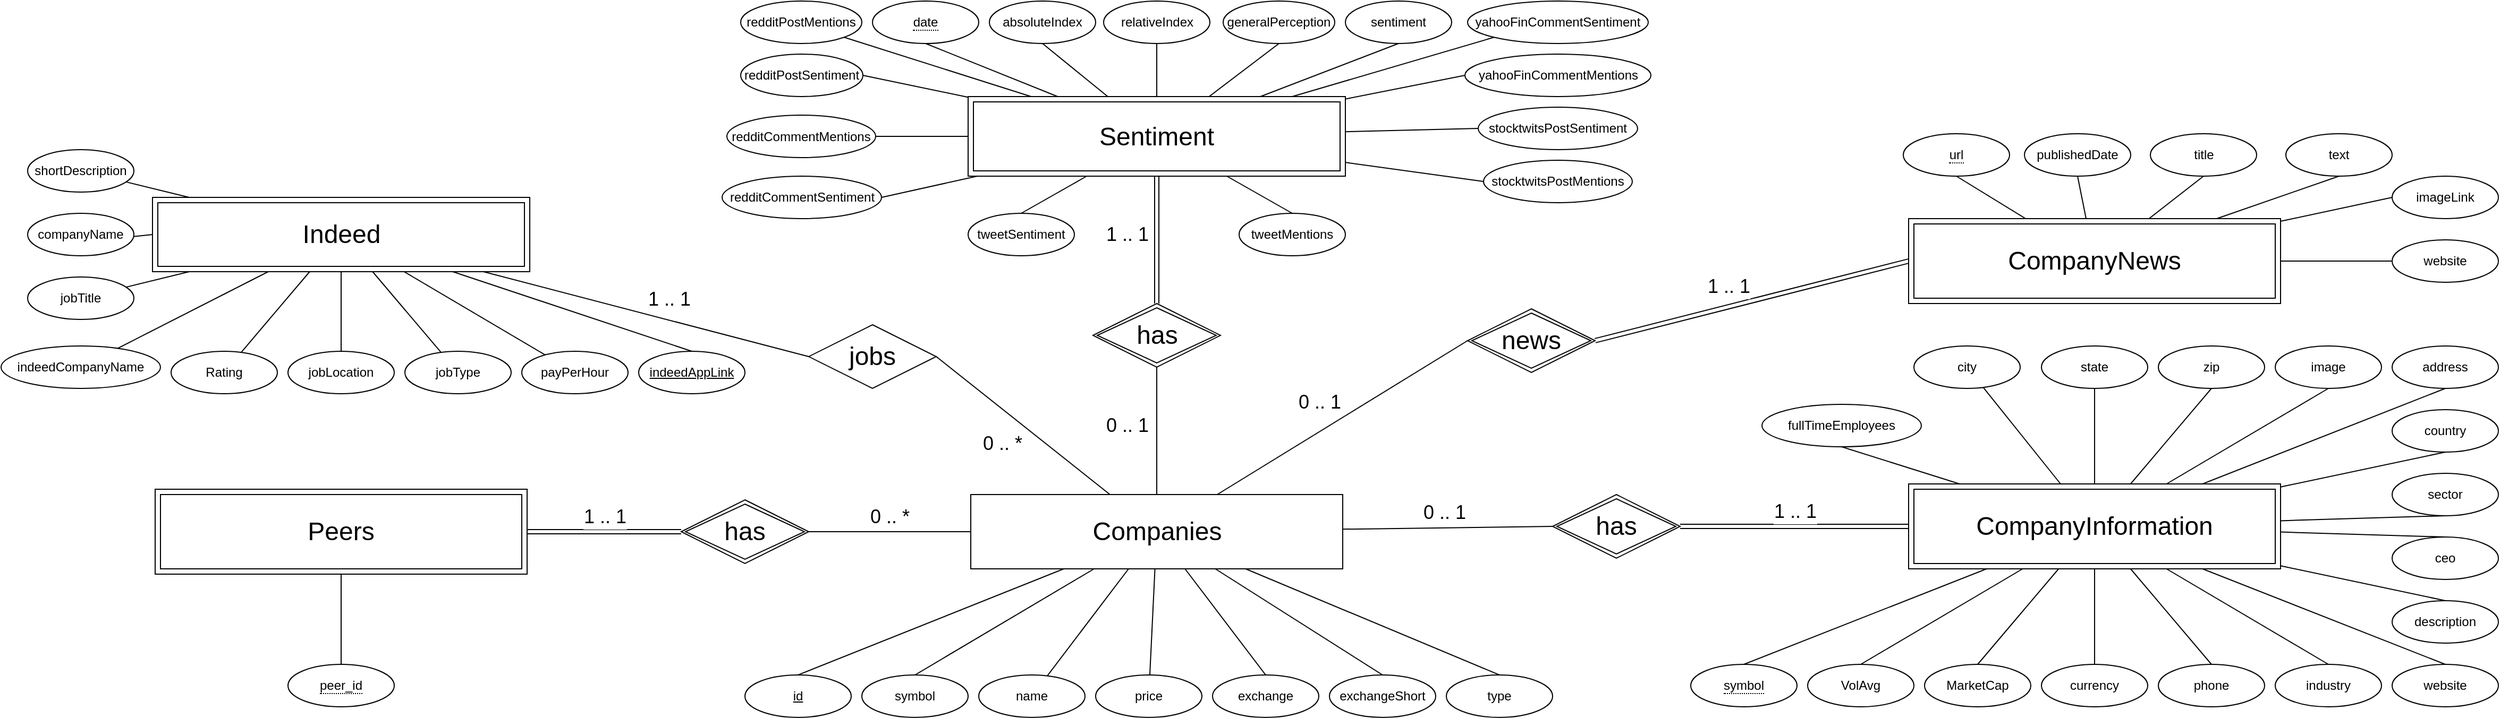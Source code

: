 <mxfile version="15.6.2" type="device"><diagram id="pRfcOUij-43gCYRax0_7" name="Page-1"><mxGraphModel dx="2262" dy="2122" grid="1" gridSize="10" guides="1" tooltips="1" connect="1" arrows="1" fold="1" page="1" pageScale="1" pageWidth="850" pageHeight="1100" math="0" shadow="0"><root><mxCell id="0"/><mxCell id="1" parent="0"/><mxCell id="PTy9MguyPacrpsr4YdxU-9" style="edgeStyle=orthogonalEdgeStyle;rounded=0;orthogonalLoop=1;jettySize=auto;html=1;curved=1;entryX=0.5;entryY=1;entryDx=0;entryDy=0;" parent="1" source="PTy9MguyPacrpsr4YdxU-8" edge="1"><mxGeometry relative="1" as="geometry"><mxPoint x="205" y="520" as="targetPoint"/><Array as="points"><mxPoint x="645" y="630"/><mxPoint x="205" y="630"/></Array></mxGeometry></mxCell><mxCell id="mzsOiMqOhznpGgapLVNb-12" style="edgeStyle=none;rounded=0;orthogonalLoop=1;jettySize=auto;html=1;entryX=0.5;entryY=0;entryDx=0;entryDy=0;endArrow=none;endFill=0;" edge="1" parent="1" source="mzsOiMqOhznpGgapLVNb-1" target="mzsOiMqOhznpGgapLVNb-4"><mxGeometry relative="1" as="geometry"/></mxCell><mxCell id="mzsOiMqOhznpGgapLVNb-13" style="edgeStyle=none;rounded=0;orthogonalLoop=1;jettySize=auto;html=1;endArrow=none;endFill=0;" edge="1" parent="1" source="mzsOiMqOhznpGgapLVNb-1" target="mzsOiMqOhznpGgapLVNb-5"><mxGeometry relative="1" as="geometry"/></mxCell><mxCell id="mzsOiMqOhznpGgapLVNb-14" style="edgeStyle=none;rounded=0;orthogonalLoop=1;jettySize=auto;html=1;entryX=0.5;entryY=0;entryDx=0;entryDy=0;endArrow=none;endFill=0;" edge="1" parent="1" source="mzsOiMqOhznpGgapLVNb-1" target="mzsOiMqOhznpGgapLVNb-7"><mxGeometry relative="1" as="geometry"/></mxCell><mxCell id="mzsOiMqOhznpGgapLVNb-15" style="edgeStyle=none;rounded=0;orthogonalLoop=1;jettySize=auto;html=1;endArrow=none;endFill=0;" edge="1" parent="1" source="mzsOiMqOhznpGgapLVNb-1" target="mzsOiMqOhznpGgapLVNb-6"><mxGeometry relative="1" as="geometry"/></mxCell><mxCell id="mzsOiMqOhznpGgapLVNb-16" style="edgeStyle=none;rounded=0;orthogonalLoop=1;jettySize=auto;html=1;entryX=0.5;entryY=0;entryDx=0;entryDy=0;endArrow=none;endFill=0;" edge="1" parent="1" source="mzsOiMqOhznpGgapLVNb-1" target="mzsOiMqOhznpGgapLVNb-9"><mxGeometry relative="1" as="geometry"/></mxCell><mxCell id="mzsOiMqOhznpGgapLVNb-17" style="edgeStyle=none;rounded=0;orthogonalLoop=1;jettySize=auto;html=1;entryX=0.5;entryY=0;entryDx=0;entryDy=0;endArrow=none;endFill=0;" edge="1" parent="1" source="mzsOiMqOhznpGgapLVNb-1" target="mzsOiMqOhznpGgapLVNb-10"><mxGeometry relative="1" as="geometry"/></mxCell><mxCell id="mzsOiMqOhznpGgapLVNb-61" style="edgeStyle=none;rounded=0;orthogonalLoop=1;jettySize=auto;html=1;entryX=0;entryY=0.5;entryDx=0;entryDy=0;fontSize=24;endArrow=none;endFill=0;" edge="1" parent="1" source="mzsOiMqOhznpGgapLVNb-1" target="mzsOiMqOhznpGgapLVNb-60"><mxGeometry relative="1" as="geometry"/></mxCell><mxCell id="mzsOiMqOhznpGgapLVNb-250" value="0 .. 1" style="edgeLabel;html=1;align=center;verticalAlign=bottom;resizable=0;points=[];fontSize=18;labelPosition=center;verticalLabelPosition=top;" vertex="1" connectable="0" parent="mzsOiMqOhznpGgapLVNb-61"><mxGeometry x="-0.033" y="1" relative="1" as="geometry"><mxPoint as="offset"/></mxGeometry></mxCell><mxCell id="mzsOiMqOhznpGgapLVNb-63" style="edgeStyle=none;rounded=0;orthogonalLoop=1;jettySize=auto;html=1;entryX=0.5;entryY=0;entryDx=0;entryDy=0;fontSize=24;endArrow=none;endFill=0;" edge="1" parent="1" source="mzsOiMqOhznpGgapLVNb-1" target="mzsOiMqOhznpGgapLVNb-3"><mxGeometry relative="1" as="geometry"/></mxCell><mxCell id="mzsOiMqOhznpGgapLVNb-72" value="0 .. *" style="edgeStyle=none;rounded=0;orthogonalLoop=1;jettySize=auto;html=1;entryX=1;entryY=0.5;entryDx=0;entryDy=0;fontSize=18;endArrow=none;endFill=0;labelPosition=center;verticalLabelPosition=top;align=center;verticalAlign=bottom;" edge="1" parent="1" source="mzsOiMqOhznpGgapLVNb-1" target="mzsOiMqOhznpGgapLVNb-71"><mxGeometry relative="1" as="geometry"/></mxCell><mxCell id="mzsOiMqOhznpGgapLVNb-125" value="0 .. 1" style="edgeStyle=none;rounded=0;orthogonalLoop=1;jettySize=auto;html=1;entryX=0;entryY=0.5;entryDx=0;entryDy=0;fontSize=18;endArrow=none;endFill=0;labelPosition=left;verticalLabelPosition=top;align=right;verticalAlign=bottom;" edge="1" parent="1" source="mzsOiMqOhznpGgapLVNb-1" target="mzsOiMqOhznpGgapLVNb-124"><mxGeometry relative="1" as="geometry"/></mxCell><mxCell id="mzsOiMqOhznpGgapLVNb-239" value="0 .. 1" style="edgeStyle=none;rounded=0;orthogonalLoop=1;jettySize=auto;html=1;entryX=0.5;entryY=1;entryDx=0;entryDy=0;fontSize=18;endArrow=none;endFill=0;labelPosition=left;verticalLabelPosition=middle;align=right;verticalAlign=middle;" edge="1" parent="1" source="mzsOiMqOhznpGgapLVNb-1" target="mzsOiMqOhznpGgapLVNb-238"><mxGeometry x="0.083" y="8" relative="1" as="geometry"><mxPoint x="1" as="offset"/></mxGeometry></mxCell><mxCell id="mzsOiMqOhznpGgapLVNb-245" value="&lt;font style=&quot;font-size: 18px&quot;&gt;0 .. *&lt;/font&gt;" style="edgeStyle=none;rounded=0;orthogonalLoop=1;jettySize=auto;html=1;entryX=1;entryY=0.5;entryDx=0;entryDy=0;fontSize=18;endArrow=none;endFill=0;labelPosition=left;verticalLabelPosition=bottom;align=right;verticalAlign=top;" edge="1" parent="1" source="mzsOiMqOhznpGgapLVNb-1" target="mzsOiMqOhznpGgapLVNb-244"><mxGeometry relative="1" as="geometry"/></mxCell><mxCell id="mzsOiMqOhznpGgapLVNb-1" value="&lt;font style=&quot;font-size: 24px&quot;&gt;Companies&lt;/font&gt;" style="whiteSpace=wrap;html=1;align=center;" vertex="1" parent="1"><mxGeometry x="342.5" y="285" width="350" height="70" as="geometry"/></mxCell><mxCell id="mzsOiMqOhznpGgapLVNb-3" value="id" style="ellipse;whiteSpace=wrap;html=1;align=center;fontStyle=4;" vertex="1" parent="1"><mxGeometry x="130" y="455" width="100" height="40" as="geometry"/></mxCell><mxCell id="mzsOiMqOhznpGgapLVNb-4" value="symbol" style="ellipse;whiteSpace=wrap;html=1;align=center;" vertex="1" parent="1"><mxGeometry x="240" y="455" width="100" height="40" as="geometry"/></mxCell><mxCell id="mzsOiMqOhznpGgapLVNb-5" value="name" style="ellipse;whiteSpace=wrap;html=1;align=center;" vertex="1" parent="1"><mxGeometry x="350" y="455" width="100" height="40" as="geometry"/></mxCell><mxCell id="mzsOiMqOhznpGgapLVNb-6" value="price" style="ellipse;whiteSpace=wrap;html=1;align=center;" vertex="1" parent="1"><mxGeometry x="460" y="455" width="100" height="40" as="geometry"/></mxCell><mxCell id="mzsOiMqOhznpGgapLVNb-7" value="exchange" style="ellipse;whiteSpace=wrap;html=1;align=center;" vertex="1" parent="1"><mxGeometry x="570" y="455" width="100" height="40" as="geometry"/></mxCell><mxCell id="mzsOiMqOhznpGgapLVNb-9" value="exchangeShort" style="ellipse;whiteSpace=wrap;html=1;align=center;" vertex="1" parent="1"><mxGeometry x="680" y="455" width="100" height="40" as="geometry"/></mxCell><mxCell id="mzsOiMqOhznpGgapLVNb-10" value="type" style="ellipse;whiteSpace=wrap;html=1;align=center;" vertex="1" parent="1"><mxGeometry x="790" y="455" width="100" height="40" as="geometry"/></mxCell><mxCell id="mzsOiMqOhznpGgapLVNb-21" value="VolAvg" style="ellipse;whiteSpace=wrap;html=1;align=center;" vertex="1" parent="1"><mxGeometry x="1130" y="445" width="100" height="40" as="geometry"/></mxCell><mxCell id="mzsOiMqOhznpGgapLVNb-22" value="MarketCap" style="ellipse;whiteSpace=wrap;html=1;align=center;" vertex="1" parent="1"><mxGeometry x="1240" y="445" width="100" height="40" as="geometry"/></mxCell><mxCell id="mzsOiMqOhznpGgapLVNb-23" value="currency" style="ellipse;whiteSpace=wrap;html=1;align=center;" vertex="1" parent="1"><mxGeometry x="1350" y="445" width="100" height="40" as="geometry"/></mxCell><mxCell id="mzsOiMqOhznpGgapLVNb-24" value="industry" style="ellipse;whiteSpace=wrap;html=1;align=center;" vertex="1" parent="1"><mxGeometry x="1570" y="445" width="100" height="40" as="geometry"/></mxCell><mxCell id="mzsOiMqOhznpGgapLVNb-25" value="website" style="ellipse;whiteSpace=wrap;html=1;align=center;" vertex="1" parent="1"><mxGeometry x="1680" y="445" width="100" height="40" as="geometry"/></mxCell><mxCell id="mzsOiMqOhznpGgapLVNb-27" value="description" style="ellipse;whiteSpace=wrap;html=1;align=center;" vertex="1" parent="1"><mxGeometry x="1680" y="385" width="100" height="40" as="geometry"/></mxCell><mxCell id="mzsOiMqOhznpGgapLVNb-28" value="ceo" style="ellipse;whiteSpace=wrap;html=1;align=center;" vertex="1" parent="1"><mxGeometry x="1680" y="325" width="100" height="40" as="geometry"/></mxCell><mxCell id="mzsOiMqOhznpGgapLVNb-29" value="sector" style="ellipse;whiteSpace=wrap;html=1;align=center;" vertex="1" parent="1"><mxGeometry x="1680" y="265" width="100" height="40" as="geometry"/></mxCell><mxCell id="mzsOiMqOhznpGgapLVNb-30" value="country" style="ellipse;whiteSpace=wrap;html=1;align=center;" vertex="1" parent="1"><mxGeometry x="1680" y="205" width="100" height="40" as="geometry"/></mxCell><mxCell id="mzsOiMqOhznpGgapLVNb-31" value="fullTimeEmployees" style="ellipse;whiteSpace=wrap;html=1;align=center;" vertex="1" parent="1"><mxGeometry x="1087" y="200" width="150" height="40" as="geometry"/></mxCell><mxCell id="mzsOiMqOhznpGgapLVNb-32" value="phone" style="ellipse;whiteSpace=wrap;html=1;align=center;" vertex="1" parent="1"><mxGeometry x="1460" y="445" width="100" height="40" as="geometry"/></mxCell><mxCell id="mzsOiMqOhznpGgapLVNb-33" value="address" style="ellipse;whiteSpace=wrap;html=1;align=center;" vertex="1" parent="1"><mxGeometry x="1680" y="145" width="100" height="40" as="geometry"/></mxCell><mxCell id="mzsOiMqOhznpGgapLVNb-34" value="city" style="ellipse;whiteSpace=wrap;html=1;align=center;" vertex="1" parent="1"><mxGeometry x="1230" y="145" width="100" height="40" as="geometry"/></mxCell><mxCell id="mzsOiMqOhznpGgapLVNb-35" value="state" style="ellipse;whiteSpace=wrap;html=1;align=center;" vertex="1" parent="1"><mxGeometry x="1350" y="145" width="100" height="40" as="geometry"/></mxCell><mxCell id="mzsOiMqOhznpGgapLVNb-36" value="zip" style="ellipse;whiteSpace=wrap;html=1;align=center;" vertex="1" parent="1"><mxGeometry x="1460" y="145" width="100" height="40" as="geometry"/></mxCell><mxCell id="mzsOiMqOhznpGgapLVNb-37" value="image" style="ellipse;whiteSpace=wrap;html=1;align=center;" vertex="1" parent="1"><mxGeometry x="1570" y="145" width="100" height="40" as="geometry"/></mxCell><mxCell id="mzsOiMqOhznpGgapLVNb-39" value="&lt;span style=&quot;border-bottom: 1px dotted; font-size: 12px;&quot;&gt;&lt;font style=&quot;font-size: 12px;&quot;&gt;symbol&lt;/font&gt;&lt;/span&gt;" style="ellipse;whiteSpace=wrap;html=1;align=center;fontSize=12;verticalAlign=middle;labelPosition=center;verticalLabelPosition=middle;" vertex="1" parent="1"><mxGeometry x="1020" y="445" width="100" height="40" as="geometry"/></mxCell><mxCell id="mzsOiMqOhznpGgapLVNb-42" style="edgeStyle=none;rounded=0;orthogonalLoop=1;jettySize=auto;html=1;entryX=0.5;entryY=0;entryDx=0;entryDy=0;fontSize=24;endArrow=none;endFill=0;" edge="1" parent="1" source="mzsOiMqOhznpGgapLVNb-40" target="mzsOiMqOhznpGgapLVNb-39"><mxGeometry relative="1" as="geometry"/></mxCell><mxCell id="mzsOiMqOhznpGgapLVNb-43" style="edgeStyle=none;rounded=0;orthogonalLoop=1;jettySize=auto;html=1;entryX=0.5;entryY=0;entryDx=0;entryDy=0;fontSize=24;endArrow=none;endFill=0;" edge="1" parent="1" source="mzsOiMqOhznpGgapLVNb-40" target="mzsOiMqOhznpGgapLVNb-21"><mxGeometry relative="1" as="geometry"/></mxCell><mxCell id="mzsOiMqOhznpGgapLVNb-44" style="edgeStyle=none;rounded=0;orthogonalLoop=1;jettySize=auto;html=1;entryX=0.5;entryY=0;entryDx=0;entryDy=0;fontSize=24;endArrow=none;endFill=0;" edge="1" parent="1" source="mzsOiMqOhznpGgapLVNb-40" target="mzsOiMqOhznpGgapLVNb-22"><mxGeometry relative="1" as="geometry"/></mxCell><mxCell id="mzsOiMqOhznpGgapLVNb-45" style="edgeStyle=none;rounded=0;orthogonalLoop=1;jettySize=auto;html=1;entryX=0.5;entryY=0;entryDx=0;entryDy=0;fontSize=24;endArrow=none;endFill=0;" edge="1" parent="1" source="mzsOiMqOhznpGgapLVNb-40" target="mzsOiMqOhznpGgapLVNb-23"><mxGeometry relative="1" as="geometry"/></mxCell><mxCell id="mzsOiMqOhznpGgapLVNb-46" style="edgeStyle=none;rounded=0;orthogonalLoop=1;jettySize=auto;html=1;entryX=0.5;entryY=0;entryDx=0;entryDy=0;fontSize=24;endArrow=none;endFill=0;" edge="1" parent="1" source="mzsOiMqOhznpGgapLVNb-40" target="mzsOiMqOhznpGgapLVNb-32"><mxGeometry relative="1" as="geometry"/></mxCell><mxCell id="mzsOiMqOhznpGgapLVNb-47" style="edgeStyle=none;rounded=0;orthogonalLoop=1;jettySize=auto;html=1;entryX=0.5;entryY=0;entryDx=0;entryDy=0;fontSize=24;endArrow=none;endFill=0;" edge="1" parent="1" source="mzsOiMqOhznpGgapLVNb-40" target="mzsOiMqOhznpGgapLVNb-24"><mxGeometry relative="1" as="geometry"/></mxCell><mxCell id="mzsOiMqOhznpGgapLVNb-48" style="edgeStyle=none;rounded=0;orthogonalLoop=1;jettySize=auto;html=1;entryX=0.5;entryY=0;entryDx=0;entryDy=0;fontSize=24;endArrow=none;endFill=0;" edge="1" parent="1" source="mzsOiMqOhznpGgapLVNb-40" target="mzsOiMqOhznpGgapLVNb-25"><mxGeometry relative="1" as="geometry"/></mxCell><mxCell id="mzsOiMqOhznpGgapLVNb-49" style="edgeStyle=none;rounded=0;orthogonalLoop=1;jettySize=auto;html=1;entryX=0.5;entryY=0;entryDx=0;entryDy=0;fontSize=24;endArrow=none;endFill=0;" edge="1" parent="1" source="mzsOiMqOhznpGgapLVNb-40" target="mzsOiMqOhznpGgapLVNb-27"><mxGeometry relative="1" as="geometry"/></mxCell><mxCell id="mzsOiMqOhznpGgapLVNb-50" style="edgeStyle=none;rounded=0;orthogonalLoop=1;jettySize=auto;html=1;entryX=0.5;entryY=0;entryDx=0;entryDy=0;fontSize=24;endArrow=none;endFill=0;" edge="1" parent="1" source="mzsOiMqOhznpGgapLVNb-40" target="mzsOiMqOhznpGgapLVNb-28"><mxGeometry relative="1" as="geometry"/></mxCell><mxCell id="mzsOiMqOhznpGgapLVNb-52" style="edgeStyle=none;rounded=0;orthogonalLoop=1;jettySize=auto;html=1;entryX=0.5;entryY=1;entryDx=0;entryDy=0;fontSize=24;endArrow=none;endFill=0;" edge="1" parent="1" source="mzsOiMqOhznpGgapLVNb-40" target="mzsOiMqOhznpGgapLVNb-29"><mxGeometry relative="1" as="geometry"/></mxCell><mxCell id="mzsOiMqOhznpGgapLVNb-53" style="edgeStyle=none;rounded=0;orthogonalLoop=1;jettySize=auto;html=1;entryX=0.5;entryY=1;entryDx=0;entryDy=0;fontSize=24;endArrow=none;endFill=0;" edge="1" parent="1" source="mzsOiMqOhznpGgapLVNb-40" target="mzsOiMqOhznpGgapLVNb-30"><mxGeometry relative="1" as="geometry"/></mxCell><mxCell id="mzsOiMqOhznpGgapLVNb-54" style="edgeStyle=none;rounded=0;orthogonalLoop=1;jettySize=auto;html=1;entryX=0.5;entryY=1;entryDx=0;entryDy=0;fontSize=24;endArrow=none;endFill=0;" edge="1" parent="1" source="mzsOiMqOhznpGgapLVNb-40" target="mzsOiMqOhznpGgapLVNb-33"><mxGeometry relative="1" as="geometry"/></mxCell><mxCell id="mzsOiMqOhznpGgapLVNb-55" style="edgeStyle=none;rounded=0;orthogonalLoop=1;jettySize=auto;html=1;entryX=0.5;entryY=1;entryDx=0;entryDy=0;fontSize=24;endArrow=none;endFill=0;" edge="1" parent="1" source="mzsOiMqOhznpGgapLVNb-40" target="mzsOiMqOhznpGgapLVNb-37"><mxGeometry relative="1" as="geometry"/></mxCell><mxCell id="mzsOiMqOhznpGgapLVNb-56" style="edgeStyle=none;rounded=0;orthogonalLoop=1;jettySize=auto;html=1;entryX=0.5;entryY=1;entryDx=0;entryDy=0;fontSize=24;endArrow=none;endFill=0;" edge="1" parent="1" source="mzsOiMqOhznpGgapLVNb-40" target="mzsOiMqOhznpGgapLVNb-36"><mxGeometry relative="1" as="geometry"/></mxCell><mxCell id="mzsOiMqOhznpGgapLVNb-57" style="edgeStyle=none;rounded=0;orthogonalLoop=1;jettySize=auto;html=1;entryX=0.5;entryY=1;entryDx=0;entryDy=0;fontSize=24;endArrow=none;endFill=0;" edge="1" parent="1" source="mzsOiMqOhznpGgapLVNb-40" target="mzsOiMqOhznpGgapLVNb-35"><mxGeometry relative="1" as="geometry"/></mxCell><mxCell id="mzsOiMqOhznpGgapLVNb-58" style="edgeStyle=none;rounded=0;orthogonalLoop=1;jettySize=auto;html=1;fontSize=24;endArrow=none;endFill=0;" edge="1" parent="1" source="mzsOiMqOhznpGgapLVNb-40" target="mzsOiMqOhznpGgapLVNb-34"><mxGeometry relative="1" as="geometry"/></mxCell><mxCell id="mzsOiMqOhznpGgapLVNb-59" style="edgeStyle=none;rounded=0;orthogonalLoop=1;jettySize=auto;html=1;entryX=0.5;entryY=1;entryDx=0;entryDy=0;fontSize=24;endArrow=none;endFill=0;" edge="1" parent="1" source="mzsOiMqOhznpGgapLVNb-40" target="mzsOiMqOhznpGgapLVNb-31"><mxGeometry relative="1" as="geometry"/></mxCell><mxCell id="mzsOiMqOhznpGgapLVNb-40" value="&lt;font style=&quot;font-size: 24px&quot;&gt;CompanyInformation&lt;/font&gt;" style="shape=ext;margin=3;double=1;whiteSpace=wrap;html=1;align=center;fontSize=12;" vertex="1" parent="1"><mxGeometry x="1225" y="275" width="350" height="80" as="geometry"/></mxCell><mxCell id="mzsOiMqOhznpGgapLVNb-62" value="1 .. 1" style="edgeStyle=none;rounded=0;orthogonalLoop=1;jettySize=auto;html=1;entryX=0;entryY=0.5;entryDx=0;entryDy=0;fontSize=18;endArrow=none;endFill=0;labelPosition=center;verticalLabelPosition=top;align=center;verticalAlign=bottom;shape=link;" edge="1" parent="1" source="mzsOiMqOhznpGgapLVNb-60" target="mzsOiMqOhznpGgapLVNb-40"><mxGeometry relative="1" as="geometry"/></mxCell><mxCell id="mzsOiMqOhznpGgapLVNb-60" value="has" style="shape=rhombus;double=1;perimeter=rhombusPerimeter;whiteSpace=wrap;html=1;align=center;fontSize=24;" vertex="1" parent="1"><mxGeometry x="890" y="285" width="120" height="60" as="geometry"/></mxCell><mxCell id="mzsOiMqOhznpGgapLVNb-69" style="edgeStyle=none;rounded=0;orthogonalLoop=1;jettySize=auto;html=1;entryX=0.5;entryY=1;entryDx=0;entryDy=0;fontSize=24;endArrow=none;endFill=0;exitX=0.5;exitY=0;exitDx=0;exitDy=0;" edge="1" parent="1" source="mzsOiMqOhznpGgapLVNb-126" target="mzsOiMqOhznpGgapLVNb-68"><mxGeometry relative="1" as="geometry"><mxPoint x="610" y="-10" as="sourcePoint"/></mxGeometry></mxCell><mxCell id="mzsOiMqOhznpGgapLVNb-68" value="&lt;span style=&quot;border-bottom: 1px dotted ; font-size: 12px&quot;&gt;&lt;font style=&quot;font-size: 12px&quot;&gt;peer_id&lt;/font&gt;&lt;/span&gt;" style="ellipse;whiteSpace=wrap;html=1;align=center;fontSize=12;verticalAlign=middle;labelPosition=center;verticalLabelPosition=middle;" vertex="1" parent="1"><mxGeometry x="-300" y="445" width="100" height="40" as="geometry"/></mxCell><mxCell id="mzsOiMqOhznpGgapLVNb-242" value="&lt;font style=&quot;font-size: 18px&quot;&gt;1 .. 1&lt;/font&gt;" style="edgeStyle=none;rounded=0;orthogonalLoop=1;jettySize=auto;html=1;entryX=1;entryY=0.5;entryDx=0;entryDy=0;fontSize=18;endArrow=none;endFill=0;labelPosition=center;verticalLabelPosition=top;align=center;verticalAlign=bottom;shape=link;" edge="1" parent="1" source="mzsOiMqOhznpGgapLVNb-71" target="mzsOiMqOhznpGgapLVNb-126"><mxGeometry relative="1" as="geometry"/></mxCell><mxCell id="mzsOiMqOhznpGgapLVNb-71" value="has" style="shape=rhombus;double=1;perimeter=rhombusPerimeter;whiteSpace=wrap;html=1;align=center;fontSize=24;" vertex="1" parent="1"><mxGeometry x="70" y="290" width="120" height="60" as="geometry"/></mxCell><mxCell id="mzsOiMqOhznpGgapLVNb-214" style="edgeStyle=none;rounded=0;orthogonalLoop=1;jettySize=auto;html=1;entryX=0.5;entryY=0;entryDx=0;entryDy=0;fontSize=24;endArrow=none;endFill=0;" edge="1" parent="1" source="mzsOiMqOhznpGgapLVNb-81" target="mzsOiMqOhznpGgapLVNb-213"><mxGeometry relative="1" as="geometry"/></mxCell><mxCell id="mzsOiMqOhznpGgapLVNb-248" value="1 .. 1" style="edgeStyle=none;rounded=0;orthogonalLoop=1;jettySize=auto;html=1;entryX=0;entryY=0.5;entryDx=0;entryDy=0;fontSize=18;endArrow=none;endFill=0;labelPosition=right;verticalLabelPosition=top;align=left;verticalAlign=bottom;" edge="1" parent="1" source="mzsOiMqOhznpGgapLVNb-81" target="mzsOiMqOhznpGgapLVNb-244"><mxGeometry relative="1" as="geometry"/></mxCell><mxCell id="mzsOiMqOhznpGgapLVNb-81" value="&lt;font style=&quot;font-size: 24px&quot;&gt;Indeed&lt;/font&gt;" style="shape=ext;margin=3;double=1;whiteSpace=wrap;html=1;align=center;" vertex="1" parent="1"><mxGeometry x="-427.5" y="5" width="355" height="70" as="geometry"/></mxCell><mxCell id="mzsOiMqOhznpGgapLVNb-82" style="edgeStyle=none;rounded=0;orthogonalLoop=1;jettySize=auto;html=1;endArrow=none;endFill=0;" edge="1" parent="1" source="mzsOiMqOhznpGgapLVNb-83" target="mzsOiMqOhznpGgapLVNb-81"><mxGeometry relative="1" as="geometry"/></mxCell><mxCell id="mzsOiMqOhznpGgapLVNb-83" value="companyName" style="ellipse;whiteSpace=wrap;html=1;align=center;" vertex="1" parent="1"><mxGeometry x="-545" y="20" width="100" height="40" as="geometry"/></mxCell><mxCell id="mzsOiMqOhznpGgapLVNb-86" style="edgeStyle=none;rounded=0;orthogonalLoop=1;jettySize=auto;html=1;endArrow=none;endFill=0;" edge="1" parent="1" source="mzsOiMqOhznpGgapLVNb-87" target="mzsOiMqOhznpGgapLVNb-81"><mxGeometry relative="1" as="geometry"/></mxCell><mxCell id="mzsOiMqOhznpGgapLVNb-87" value="jobTitle" style="ellipse;whiteSpace=wrap;html=1;align=center;" vertex="1" parent="1"><mxGeometry x="-545" y="80" width="100" height="40" as="geometry"/></mxCell><mxCell id="mzsOiMqOhznpGgapLVNb-88" style="edgeStyle=none;rounded=0;orthogonalLoop=1;jettySize=auto;html=1;endArrow=none;endFill=0;" edge="1" parent="1" source="mzsOiMqOhznpGgapLVNb-89" target="mzsOiMqOhznpGgapLVNb-81"><mxGeometry relative="1" as="geometry"/></mxCell><mxCell id="mzsOiMqOhznpGgapLVNb-89" value="Rating" style="ellipse;whiteSpace=wrap;html=1;align=center;" vertex="1" parent="1"><mxGeometry x="-410" y="150" width="100" height="40" as="geometry"/></mxCell><mxCell id="mzsOiMqOhznpGgapLVNb-90" style="edgeStyle=none;rounded=0;orthogonalLoop=1;jettySize=auto;html=1;endArrow=none;endFill=0;" edge="1" parent="1" source="mzsOiMqOhznpGgapLVNb-91" target="mzsOiMqOhznpGgapLVNb-81"><mxGeometry relative="1" as="geometry"/></mxCell><mxCell id="mzsOiMqOhznpGgapLVNb-91" value="jobLocation" style="ellipse;whiteSpace=wrap;html=1;align=center;" vertex="1" parent="1"><mxGeometry x="-300" y="150" width="100" height="40" as="geometry"/></mxCell><mxCell id="mzsOiMqOhznpGgapLVNb-92" style="edgeStyle=none;rounded=0;orthogonalLoop=1;jettySize=auto;html=1;endArrow=none;endFill=0;" edge="1" parent="1" source="mzsOiMqOhznpGgapLVNb-93" target="mzsOiMqOhznpGgapLVNb-81"><mxGeometry relative="1" as="geometry"/></mxCell><mxCell id="mzsOiMqOhznpGgapLVNb-93" value="jobType" style="ellipse;whiteSpace=wrap;html=1;align=center;" vertex="1" parent="1"><mxGeometry x="-190" y="150" width="100" height="40" as="geometry"/></mxCell><mxCell id="mzsOiMqOhznpGgapLVNb-94" style="edgeStyle=none;rounded=0;orthogonalLoop=1;jettySize=auto;html=1;endArrow=none;endFill=0;" edge="1" parent="1" source="mzsOiMqOhznpGgapLVNb-95" target="mzsOiMqOhznpGgapLVNb-81"><mxGeometry relative="1" as="geometry"/></mxCell><mxCell id="mzsOiMqOhznpGgapLVNb-95" value="payPerHour" style="ellipse;whiteSpace=wrap;html=1;align=center;" vertex="1" parent="1"><mxGeometry x="-80" y="150" width="100" height="40" as="geometry"/></mxCell><mxCell id="mzsOiMqOhznpGgapLVNb-98" style="edgeStyle=none;rounded=0;orthogonalLoop=1;jettySize=auto;html=1;endArrow=none;endFill=0;" edge="1" parent="1" source="mzsOiMqOhznpGgapLVNb-99" target="mzsOiMqOhznpGgapLVNb-81"><mxGeometry relative="1" as="geometry"/></mxCell><mxCell id="mzsOiMqOhznpGgapLVNb-99" value="shortDescription" style="ellipse;whiteSpace=wrap;html=1;align=center;" vertex="1" parent="1"><mxGeometry x="-545" y="-40" width="100" height="40" as="geometry"/></mxCell><mxCell id="mzsOiMqOhznpGgapLVNb-100" style="edgeStyle=none;rounded=0;orthogonalLoop=1;jettySize=auto;html=1;endArrow=none;endFill=0;" edge="1" parent="1" source="mzsOiMqOhznpGgapLVNb-101" target="mzsOiMqOhznpGgapLVNb-81"><mxGeometry relative="1" as="geometry"/></mxCell><mxCell id="mzsOiMqOhznpGgapLVNb-101" value="indeedCompanyName" style="ellipse;whiteSpace=wrap;html=1;align=center;" vertex="1" parent="1"><mxGeometry x="-570" y="145" width="150" height="40" as="geometry"/></mxCell><mxCell id="mzsOiMqOhznpGgapLVNb-109" value="publishedDate" style="ellipse;whiteSpace=wrap;html=1;align=center;" vertex="1" parent="1"><mxGeometry x="1334" y="-55" width="100" height="40" as="geometry"/></mxCell><mxCell id="mzsOiMqOhznpGgapLVNb-111" value="title" style="ellipse;whiteSpace=wrap;html=1;align=center;" vertex="1" parent="1"><mxGeometry x="1452.5" y="-55" width="100" height="40" as="geometry"/></mxCell><mxCell id="mzsOiMqOhznpGgapLVNb-113" value="text" style="ellipse;whiteSpace=wrap;html=1;align=center;" vertex="1" parent="1"><mxGeometry x="1580" y="-55" width="100" height="40" as="geometry"/></mxCell><mxCell id="mzsOiMqOhznpGgapLVNb-115" value="imageLink" style="ellipse;whiteSpace=wrap;html=1;align=center;" vertex="1" parent="1"><mxGeometry x="1680" y="-15" width="100" height="40" as="geometry"/></mxCell><mxCell id="mzsOiMqOhznpGgapLVNb-117" value="website" style="ellipse;whiteSpace=wrap;html=1;align=center;" vertex="1" parent="1"><mxGeometry x="1680" y="45" width="100" height="40" as="geometry"/></mxCell><mxCell id="mzsOiMqOhznpGgapLVNb-120" style="edgeStyle=none;rounded=0;orthogonalLoop=1;jettySize=auto;html=1;exitX=0.5;exitY=0;exitDx=0;exitDy=0;endArrow=none;endFill=0;" edge="1" parent="1"><mxGeometry relative="1" as="geometry"><mxPoint x="1400" y="30" as="sourcePoint"/><mxPoint x="1400" y="30" as="targetPoint"/></mxGeometry></mxCell><mxCell id="mzsOiMqOhznpGgapLVNb-121" style="edgeStyle=none;rounded=0;orthogonalLoop=1;jettySize=auto;html=1;exitX=0.5;exitY=1;exitDx=0;exitDy=0;endArrow=none;endFill=0;" edge="1" parent="1" source="mzsOiMqOhznpGgapLVNb-117" target="mzsOiMqOhznpGgapLVNb-117"><mxGeometry relative="1" as="geometry"/></mxCell><mxCell id="mzsOiMqOhznpGgapLVNb-122" style="edgeStyle=none;rounded=0;orthogonalLoop=1;jettySize=auto;html=1;exitX=0.5;exitY=1;exitDx=0;exitDy=0;endArrow=none;endFill=0;startArrow=none;" edge="1" parent="1" source="mzsOiMqOhznpGgapLVNb-215"><mxGeometry relative="1" as="geometry"><mxPoint x="1260" y="-40" as="sourcePoint"/><mxPoint x="1260" y="-40" as="targetPoint"/></mxGeometry></mxCell><mxCell id="mzsOiMqOhznpGgapLVNb-123" style="edgeStyle=none;rounded=0;orthogonalLoop=1;jettySize=auto;html=1;exitX=0.5;exitY=1;exitDx=0;exitDy=0;endArrow=none;endFill=0;" edge="1" parent="1" source="mzsOiMqOhznpGgapLVNb-113" target="mzsOiMqOhznpGgapLVNb-113"><mxGeometry relative="1" as="geometry"/></mxCell><mxCell id="mzsOiMqOhznpGgapLVNb-139" value="1 .. 1" style="edgeStyle=none;rounded=0;orthogonalLoop=1;jettySize=auto;html=1;exitX=1;exitY=0.5;exitDx=0;exitDy=0;entryX=0;entryY=0.5;entryDx=0;entryDy=0;fontSize=18;endArrow=none;endFill=0;labelPosition=left;verticalLabelPosition=top;align=right;verticalAlign=bottom;shape=link;" edge="1" parent="1" source="mzsOiMqOhznpGgapLVNb-124" target="mzsOiMqOhznpGgapLVNb-131"><mxGeometry relative="1" as="geometry"/></mxCell><mxCell id="mzsOiMqOhznpGgapLVNb-124" value="news" style="shape=rhombus;double=1;perimeter=rhombusPerimeter;whiteSpace=wrap;html=1;align=center;fontSize=24;" vertex="1" parent="1"><mxGeometry x="810" y="110" width="120" height="60" as="geometry"/></mxCell><mxCell id="mzsOiMqOhznpGgapLVNb-126" value="&lt;font style=&quot;font-size: 24px&quot;&gt;Peers&lt;/font&gt;" style="shape=ext;margin=3;double=1;whiteSpace=wrap;html=1;align=center;fontSize=12;" vertex="1" parent="1"><mxGeometry x="-425" y="280" width="350" height="80" as="geometry"/></mxCell><mxCell id="mzsOiMqOhznpGgapLVNb-133" style="edgeStyle=none;rounded=0;orthogonalLoop=1;jettySize=auto;html=1;entryX=0;entryY=0.5;entryDx=0;entryDy=0;fontSize=24;endArrow=none;endFill=0;" edge="1" parent="1" source="mzsOiMqOhznpGgapLVNb-131" target="mzsOiMqOhznpGgapLVNb-117"><mxGeometry relative="1" as="geometry"/></mxCell><mxCell id="mzsOiMqOhznpGgapLVNb-134" style="edgeStyle=none;rounded=0;orthogonalLoop=1;jettySize=auto;html=1;entryX=0;entryY=0.5;entryDx=0;entryDy=0;fontSize=24;endArrow=none;endFill=0;" edge="1" parent="1" source="mzsOiMqOhznpGgapLVNb-131" target="mzsOiMqOhznpGgapLVNb-115"><mxGeometry relative="1" as="geometry"/></mxCell><mxCell id="mzsOiMqOhznpGgapLVNb-136" style="edgeStyle=none;rounded=0;orthogonalLoop=1;jettySize=auto;html=1;entryX=0.5;entryY=1;entryDx=0;entryDy=0;fontSize=24;endArrow=none;endFill=0;" edge="1" parent="1" source="mzsOiMqOhznpGgapLVNb-131" target="mzsOiMqOhznpGgapLVNb-109"><mxGeometry relative="1" as="geometry"/></mxCell><mxCell id="mzsOiMqOhznpGgapLVNb-137" style="edgeStyle=none;rounded=0;orthogonalLoop=1;jettySize=auto;html=1;entryX=0.5;entryY=1;entryDx=0;entryDy=0;fontSize=24;endArrow=none;endFill=0;" edge="1" parent="1" source="mzsOiMqOhznpGgapLVNb-131" target="mzsOiMqOhznpGgapLVNb-111"><mxGeometry relative="1" as="geometry"/></mxCell><mxCell id="mzsOiMqOhznpGgapLVNb-138" style="edgeStyle=none;rounded=0;orthogonalLoop=1;jettySize=auto;html=1;entryX=0.5;entryY=1;entryDx=0;entryDy=0;fontSize=24;endArrow=none;endFill=0;" edge="1" parent="1" source="mzsOiMqOhznpGgapLVNb-131" target="mzsOiMqOhznpGgapLVNb-113"><mxGeometry relative="1" as="geometry"/></mxCell><mxCell id="mzsOiMqOhznpGgapLVNb-217" style="edgeStyle=none;rounded=0;orthogonalLoop=1;jettySize=auto;html=1;entryX=0.5;entryY=1;entryDx=0;entryDy=0;fontSize=24;endArrow=none;endFill=0;" edge="1" parent="1" source="mzsOiMqOhznpGgapLVNb-131" target="mzsOiMqOhznpGgapLVNb-215"><mxGeometry relative="1" as="geometry"/></mxCell><mxCell id="mzsOiMqOhznpGgapLVNb-131" value="&lt;font style=&quot;font-size: 24px&quot;&gt;CompanyNews&lt;/font&gt;" style="shape=ext;margin=3;double=1;whiteSpace=wrap;html=1;align=center;fontSize=12;" vertex="1" parent="1"><mxGeometry x="1225" y="25" width="350" height="80" as="geometry"/></mxCell><mxCell id="mzsOiMqOhznpGgapLVNb-223" style="edgeStyle=none;rounded=0;orthogonalLoop=1;jettySize=auto;html=1;entryX=1;entryY=1;entryDx=0;entryDy=0;fontSize=24;endArrow=none;endFill=0;" edge="1" parent="1" source="mzsOiMqOhznpGgapLVNb-145" target="mzsOiMqOhznpGgapLVNb-209"><mxGeometry relative="1" as="geometry"/></mxCell><mxCell id="mzsOiMqOhznpGgapLVNb-224" style="edgeStyle=none;rounded=0;orthogonalLoop=1;jettySize=auto;html=1;entryX=0.5;entryY=1;entryDx=0;entryDy=0;fontSize=24;endArrow=none;endFill=0;" edge="1" parent="1" source="mzsOiMqOhznpGgapLVNb-145" target="mzsOiMqOhznpGgapLVNb-218"><mxGeometry relative="1" as="geometry"/></mxCell><mxCell id="mzsOiMqOhznpGgapLVNb-225" style="edgeStyle=none;rounded=0;orthogonalLoop=1;jettySize=auto;html=1;entryX=0;entryY=1;entryDx=0;entryDy=0;fontSize=24;endArrow=none;endFill=0;" edge="1" parent="1" source="mzsOiMqOhznpGgapLVNb-145" target="mzsOiMqOhznpGgapLVNb-194"><mxGeometry relative="1" as="geometry"/></mxCell><mxCell id="mzsOiMqOhznpGgapLVNb-226" style="edgeStyle=none;rounded=0;orthogonalLoop=1;jettySize=auto;html=1;entryX=0.5;entryY=1;entryDx=0;entryDy=0;fontSize=24;endArrow=none;endFill=0;" edge="1" parent="1" source="mzsOiMqOhznpGgapLVNb-145" target="mzsOiMqOhznpGgapLVNb-211"><mxGeometry relative="1" as="geometry"/></mxCell><mxCell id="mzsOiMqOhznpGgapLVNb-227" style="edgeStyle=none;rounded=0;orthogonalLoop=1;jettySize=auto;html=1;entryX=0.5;entryY=1;entryDx=0;entryDy=0;fontSize=24;endArrow=none;endFill=0;" edge="1" parent="1" source="mzsOiMqOhznpGgapLVNb-145" target="mzsOiMqOhznpGgapLVNb-186"><mxGeometry relative="1" as="geometry"/></mxCell><mxCell id="mzsOiMqOhznpGgapLVNb-228" style="edgeStyle=none;rounded=0;orthogonalLoop=1;jettySize=auto;html=1;entryX=0.5;entryY=1;entryDx=0;entryDy=0;fontSize=24;endArrow=none;endFill=0;" edge="1" parent="1" source="mzsOiMqOhznpGgapLVNb-145" target="mzsOiMqOhznpGgapLVNb-184"><mxGeometry relative="1" as="geometry"/></mxCell><mxCell id="mzsOiMqOhznpGgapLVNb-229" style="edgeStyle=none;rounded=0;orthogonalLoop=1;jettySize=auto;html=1;entryX=0.5;entryY=1;entryDx=0;entryDy=0;fontSize=24;endArrow=none;endFill=0;" edge="1" parent="1" source="mzsOiMqOhznpGgapLVNb-145" target="mzsOiMqOhznpGgapLVNb-190"><mxGeometry relative="1" as="geometry"/></mxCell><mxCell id="mzsOiMqOhznpGgapLVNb-230" style="edgeStyle=none;rounded=0;orthogonalLoop=1;jettySize=auto;html=1;entryX=1;entryY=0.5;entryDx=0;entryDy=0;fontSize=24;endArrow=none;endFill=0;" edge="1" parent="1" source="mzsOiMqOhznpGgapLVNb-145" target="mzsOiMqOhznpGgapLVNb-207"><mxGeometry relative="1" as="geometry"/></mxCell><mxCell id="mzsOiMqOhznpGgapLVNb-231" style="edgeStyle=none;rounded=0;orthogonalLoop=1;jettySize=auto;html=1;entryX=1;entryY=0.5;entryDx=0;entryDy=0;fontSize=24;endArrow=none;endFill=0;" edge="1" parent="1" source="mzsOiMqOhznpGgapLVNb-145" target="mzsOiMqOhznpGgapLVNb-205"><mxGeometry relative="1" as="geometry"/></mxCell><mxCell id="mzsOiMqOhznpGgapLVNb-232" style="edgeStyle=none;rounded=0;orthogonalLoop=1;jettySize=auto;html=1;entryX=1;entryY=0.5;entryDx=0;entryDy=0;fontSize=24;endArrow=none;endFill=0;" edge="1" parent="1" source="mzsOiMqOhznpGgapLVNb-145" target="mzsOiMqOhznpGgapLVNb-203"><mxGeometry relative="1" as="geometry"/></mxCell><mxCell id="mzsOiMqOhznpGgapLVNb-233" style="edgeStyle=none;rounded=0;orthogonalLoop=1;jettySize=auto;html=1;entryX=0;entryY=0.5;entryDx=0;entryDy=0;fontSize=24;endArrow=none;endFill=0;" edge="1" parent="1" source="mzsOiMqOhznpGgapLVNb-145" target="mzsOiMqOhznpGgapLVNb-197"><mxGeometry relative="1" as="geometry"/></mxCell><mxCell id="mzsOiMqOhznpGgapLVNb-234" style="edgeStyle=none;rounded=0;orthogonalLoop=1;jettySize=auto;html=1;entryX=0;entryY=0.5;entryDx=0;entryDy=0;fontSize=24;endArrow=none;endFill=0;" edge="1" parent="1" source="mzsOiMqOhznpGgapLVNb-145" target="mzsOiMqOhznpGgapLVNb-192"><mxGeometry relative="1" as="geometry"/></mxCell><mxCell id="mzsOiMqOhznpGgapLVNb-235" style="edgeStyle=none;rounded=0;orthogonalLoop=1;jettySize=auto;html=1;entryX=0;entryY=0.5;entryDx=0;entryDy=0;fontSize=24;endArrow=none;endFill=0;" edge="1" parent="1" source="mzsOiMqOhznpGgapLVNb-145" target="mzsOiMqOhznpGgapLVNb-199"><mxGeometry relative="1" as="geometry"/></mxCell><mxCell id="mzsOiMqOhznpGgapLVNb-236" style="edgeStyle=none;rounded=0;orthogonalLoop=1;jettySize=auto;html=1;entryX=0.5;entryY=0;entryDx=0;entryDy=0;fontSize=24;endArrow=none;endFill=0;" edge="1" parent="1" source="mzsOiMqOhznpGgapLVNb-145" target="mzsOiMqOhznpGgapLVNb-201"><mxGeometry relative="1" as="geometry"/></mxCell><mxCell id="mzsOiMqOhznpGgapLVNb-237" style="edgeStyle=none;rounded=0;orthogonalLoop=1;jettySize=auto;html=1;entryX=0.5;entryY=0;entryDx=0;entryDy=0;fontSize=24;endArrow=none;endFill=0;" edge="1" parent="1" source="mzsOiMqOhznpGgapLVNb-145" target="mzsOiMqOhznpGgapLVNb-188"><mxGeometry relative="1" as="geometry"/></mxCell><mxCell id="mzsOiMqOhznpGgapLVNb-145" value="&lt;font style=&quot;font-size: 24px&quot;&gt;Sentiment&lt;/font&gt;" style="shape=ext;margin=3;double=1;whiteSpace=wrap;html=1;align=center;" vertex="1" parent="1"><mxGeometry x="340" y="-90" width="355" height="75" as="geometry"/></mxCell><mxCell id="mzsOiMqOhznpGgapLVNb-184" value="absoluteIndex" style="ellipse;whiteSpace=wrap;html=1;align=center;" vertex="1" parent="1"><mxGeometry x="360" y="-180" width="100" height="40" as="geometry"/></mxCell><mxCell id="mzsOiMqOhznpGgapLVNb-186" value="relativeIndex" style="ellipse;whiteSpace=wrap;html=1;align=center;" vertex="1" parent="1"><mxGeometry x="467.5" y="-180" width="100" height="40" as="geometry"/></mxCell><mxCell id="mzsOiMqOhznpGgapLVNb-188" value="tweetMentions" style="ellipse;whiteSpace=wrap;html=1;align=center;" vertex="1" parent="1"><mxGeometry x="595" y="20" width="100" height="40" as="geometry"/></mxCell><mxCell id="mzsOiMqOhznpGgapLVNb-190" value="generalPerception" style="ellipse;whiteSpace=wrap;html=1;align=center;" vertex="1" parent="1"><mxGeometry x="580" y="-180" width="105" height="40" as="geometry"/></mxCell><mxCell id="mzsOiMqOhznpGgapLVNb-192" value="stocktwitsPostSentiment" style="ellipse;whiteSpace=wrap;html=1;align=center;" vertex="1" parent="1"><mxGeometry x="820" y="-80" width="150" height="40" as="geometry"/></mxCell><mxCell id="mzsOiMqOhznpGgapLVNb-194" value="yahooFinCommentSentiment" style="ellipse;whiteSpace=wrap;html=1;align=center;" vertex="1" parent="1"><mxGeometry x="810" y="-180" width="170" height="40" as="geometry"/></mxCell><mxCell id="mzsOiMqOhznpGgapLVNb-197" value="yahooFinCommentMentions" style="ellipse;whiteSpace=wrap;html=1;align=center;" vertex="1" parent="1"><mxGeometry x="807.5" y="-130" width="175" height="40" as="geometry"/></mxCell><mxCell id="mzsOiMqOhznpGgapLVNb-199" value="stocktwitsPostMentions" style="ellipse;whiteSpace=wrap;html=1;align=center;" vertex="1" parent="1"><mxGeometry x="825" y="-30" width="140" height="40" as="geometry"/></mxCell><mxCell id="mzsOiMqOhznpGgapLVNb-201" value="tweetSentiment" style="ellipse;whiteSpace=wrap;html=1;align=center;" vertex="1" parent="1"><mxGeometry x="340" y="20" width="100" height="40" as="geometry"/></mxCell><mxCell id="mzsOiMqOhznpGgapLVNb-203" value="redditCommentSentiment" style="ellipse;whiteSpace=wrap;html=1;align=center;" vertex="1" parent="1"><mxGeometry x="108.5" y="-15" width="150" height="40" as="geometry"/></mxCell><mxCell id="mzsOiMqOhznpGgapLVNb-205" value="redditCommentMentions" style="ellipse;whiteSpace=wrap;html=1;align=center;" vertex="1" parent="1"><mxGeometry x="113" y="-72.5" width="140" height="40" as="geometry"/></mxCell><mxCell id="mzsOiMqOhznpGgapLVNb-207" value="redditPostSentiment" style="ellipse;whiteSpace=wrap;html=1;align=center;" vertex="1" parent="1"><mxGeometry x="126" y="-130" width="115" height="40" as="geometry"/></mxCell><mxCell id="mzsOiMqOhznpGgapLVNb-209" value="redditPostMentions" style="ellipse;whiteSpace=wrap;html=1;align=center;" vertex="1" parent="1"><mxGeometry x="126" y="-180" width="114" height="40" as="geometry"/></mxCell><mxCell id="mzsOiMqOhznpGgapLVNb-211" value="sentiment" style="ellipse;whiteSpace=wrap;html=1;align=center;" vertex="1" parent="1"><mxGeometry x="695" y="-180" width="100" height="40" as="geometry"/></mxCell><mxCell id="mzsOiMqOhznpGgapLVNb-213" value="&lt;u&gt;indeedAppLink&lt;/u&gt;" style="ellipse;whiteSpace=wrap;html=1;align=center;" vertex="1" parent="1"><mxGeometry x="30" y="150" width="100" height="40" as="geometry"/></mxCell><mxCell id="mzsOiMqOhznpGgapLVNb-215" value="&lt;span style=&quot;border-bottom: 1px dotted ; font-size: 12px&quot;&gt;&lt;font style=&quot;font-size: 12px&quot;&gt;url&lt;/font&gt;&lt;/span&gt;" style="ellipse;whiteSpace=wrap;html=1;align=center;fontSize=12;verticalAlign=middle;labelPosition=center;verticalLabelPosition=middle;" vertex="1" parent="1"><mxGeometry x="1220" y="-55" width="100" height="40" as="geometry"/></mxCell><mxCell id="mzsOiMqOhznpGgapLVNb-218" value="&lt;span style=&quot;border-bottom: 1px dotted&quot;&gt;date&lt;/span&gt;" style="ellipse;whiteSpace=wrap;html=1;align=center;" vertex="1" parent="1"><mxGeometry x="250" y="-180" width="100" height="40" as="geometry"/></mxCell><mxCell id="mzsOiMqOhznpGgapLVNb-240" value="1 .. 1" style="edgeStyle=none;rounded=0;orthogonalLoop=1;jettySize=auto;html=1;entryX=0.5;entryY=1;entryDx=0;entryDy=0;fontSize=18;endArrow=none;endFill=0;labelPosition=left;verticalLabelPosition=middle;align=right;verticalAlign=middle;shape=link;" edge="1" parent="1" source="mzsOiMqOhznpGgapLVNb-238" target="mzsOiMqOhznpGgapLVNb-145"><mxGeometry x="0.083" y="8" relative="1" as="geometry"><mxPoint x="1" as="offset"/></mxGeometry></mxCell><mxCell id="mzsOiMqOhznpGgapLVNb-238" value="has" style="shape=rhombus;double=1;perimeter=rhombusPerimeter;whiteSpace=wrap;html=1;align=center;fontSize=24;" vertex="1" parent="1"><mxGeometry x="457.5" y="105" width="120" height="60" as="geometry"/></mxCell><mxCell id="mzsOiMqOhznpGgapLVNb-244" value="jobs" style="shape=rhombus;perimeter=rhombusPerimeter;whiteSpace=wrap;html=1;align=center;fontSize=24;" vertex="1" parent="1"><mxGeometry x="190" y="125" width="120" height="60" as="geometry"/></mxCell></root></mxGraphModel></diagram></mxfile>